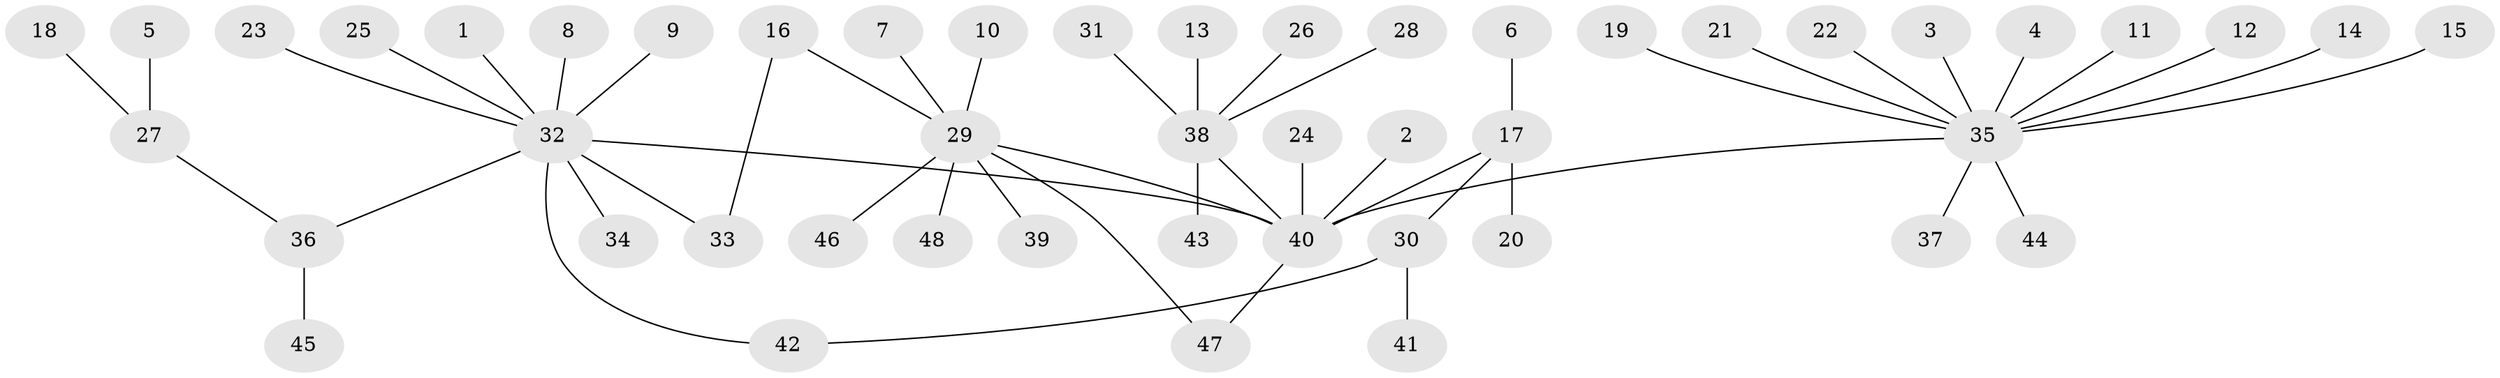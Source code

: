 // original degree distribution, {12: 0.010526315789473684, 6: 0.010526315789473684, 9: 0.021052631578947368, 1: 0.631578947368421, 15: 0.010526315789473684, 7: 0.010526315789473684, 5: 0.010526315789473684, 4: 0.010526315789473684, 2: 0.22105263157894736, 10: 0.010526315789473684, 3: 0.05263157894736842}
// Generated by graph-tools (version 1.1) at 2025/49/03/09/25 03:49:48]
// undirected, 48 vertices, 50 edges
graph export_dot {
graph [start="1"]
  node [color=gray90,style=filled];
  1;
  2;
  3;
  4;
  5;
  6;
  7;
  8;
  9;
  10;
  11;
  12;
  13;
  14;
  15;
  16;
  17;
  18;
  19;
  20;
  21;
  22;
  23;
  24;
  25;
  26;
  27;
  28;
  29;
  30;
  31;
  32;
  33;
  34;
  35;
  36;
  37;
  38;
  39;
  40;
  41;
  42;
  43;
  44;
  45;
  46;
  47;
  48;
  1 -- 32 [weight=1.0];
  2 -- 40 [weight=1.0];
  3 -- 35 [weight=1.0];
  4 -- 35 [weight=1.0];
  5 -- 27 [weight=1.0];
  6 -- 17 [weight=1.0];
  7 -- 29 [weight=1.0];
  8 -- 32 [weight=1.0];
  9 -- 32 [weight=1.0];
  10 -- 29 [weight=1.0];
  11 -- 35 [weight=1.0];
  12 -- 35 [weight=1.0];
  13 -- 38 [weight=1.0];
  14 -- 35 [weight=1.0];
  15 -- 35 [weight=1.0];
  16 -- 29 [weight=1.0];
  16 -- 33 [weight=1.0];
  17 -- 20 [weight=1.0];
  17 -- 30 [weight=1.0];
  17 -- 40 [weight=1.0];
  18 -- 27 [weight=1.0];
  19 -- 35 [weight=1.0];
  21 -- 35 [weight=1.0];
  22 -- 35 [weight=1.0];
  23 -- 32 [weight=1.0];
  24 -- 40 [weight=1.0];
  25 -- 32 [weight=1.0];
  26 -- 38 [weight=1.0];
  27 -- 36 [weight=1.0];
  28 -- 38 [weight=1.0];
  29 -- 39 [weight=1.0];
  29 -- 40 [weight=1.0];
  29 -- 46 [weight=1.0];
  29 -- 47 [weight=1.0];
  29 -- 48 [weight=1.0];
  30 -- 41 [weight=1.0];
  30 -- 42 [weight=1.0];
  31 -- 38 [weight=1.0];
  32 -- 33 [weight=1.0];
  32 -- 34 [weight=1.0];
  32 -- 36 [weight=1.0];
  32 -- 40 [weight=1.0];
  32 -- 42 [weight=1.0];
  35 -- 37 [weight=1.0];
  35 -- 40 [weight=1.0];
  35 -- 44 [weight=1.0];
  36 -- 45 [weight=1.0];
  38 -- 40 [weight=1.0];
  38 -- 43 [weight=1.0];
  40 -- 47 [weight=1.0];
}
